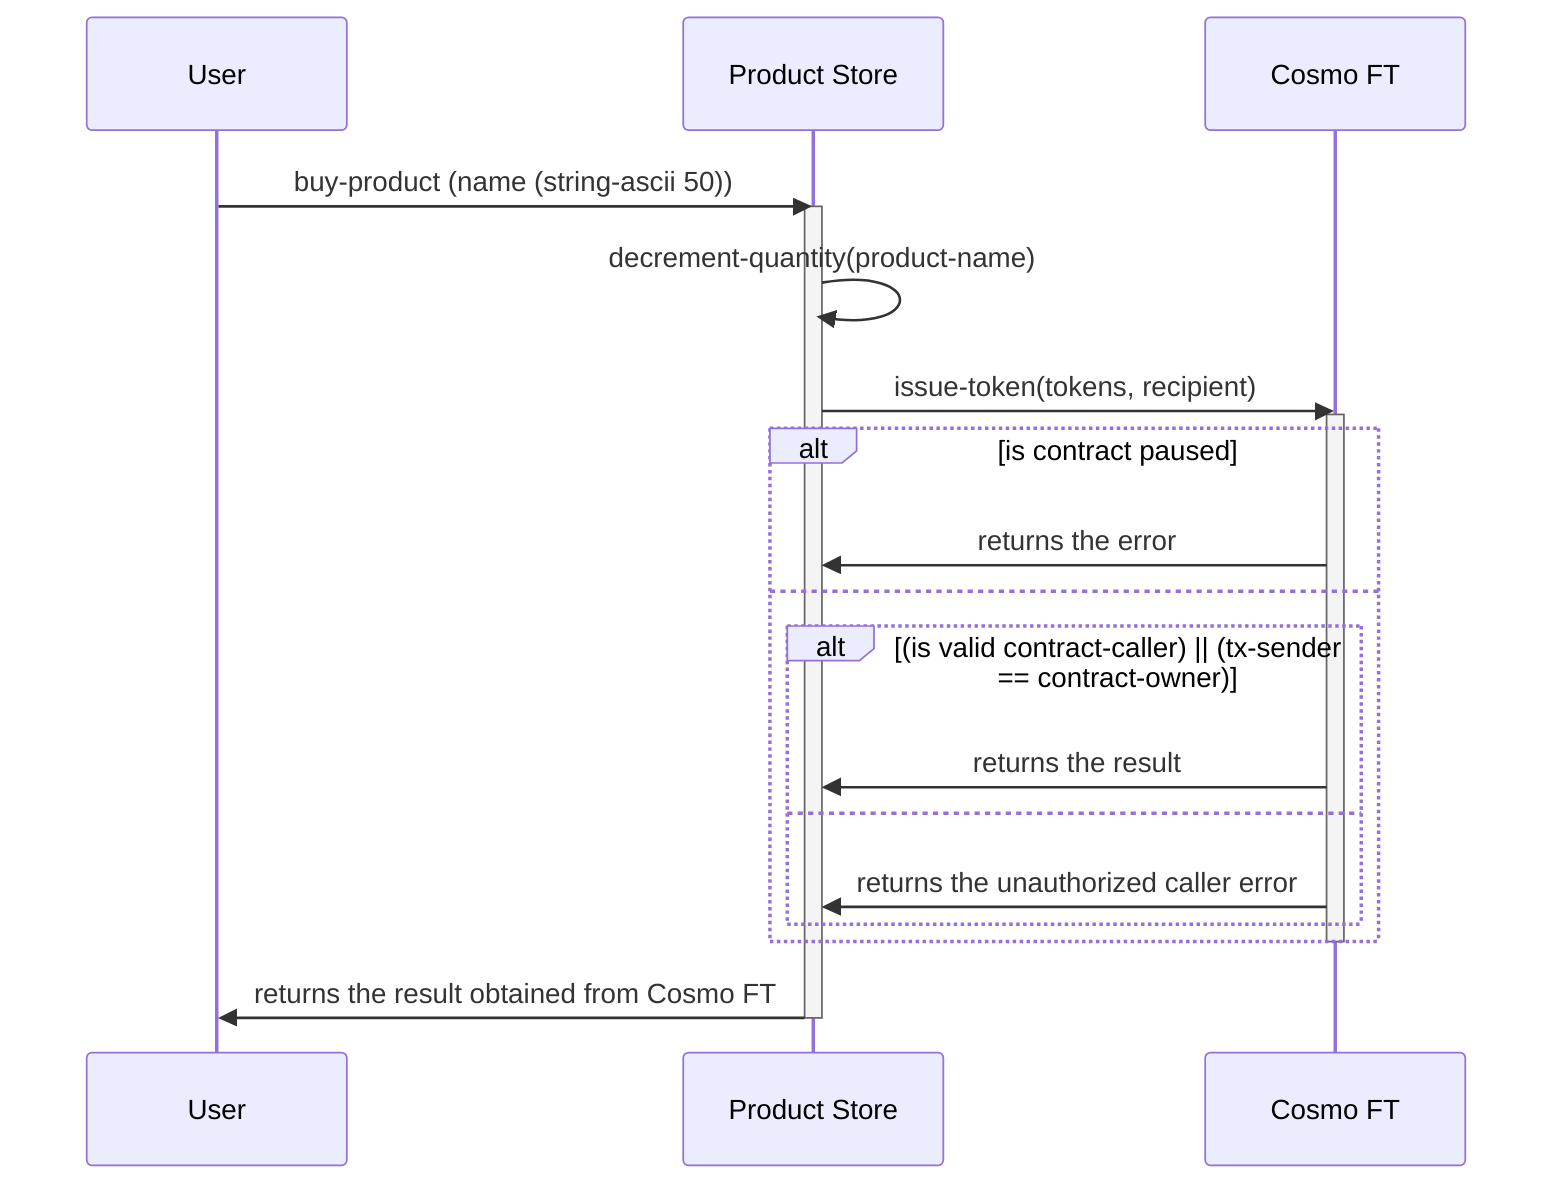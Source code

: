 sequenceDiagram
  participant User 
  participant Product Store 
  participant Cosmo FT

  User ->> Product Store: buy-product (name (string-ascii 50))
  activate  Product Store
  Product Store ->> Product Store: decrement-quantity(product-name)
  Product Store ->> Cosmo FT: issue-token(tokens, recipient)
  activate Cosmo FT
  alt is contract paused
  Cosmo FT ->> Product Store: returns the error
  else
   alt (is valid contract-caller) || (tx-sender == contract-owner)
   Cosmo FT ->> Product Store: returns the result
   else
   Cosmo FT ->> Product Store: returns the unauthorized caller error
   end
  end
  deactivate Cosmo FT
  Product Store ->> User: returns the result obtained from Cosmo FT
  deactivate Product Store